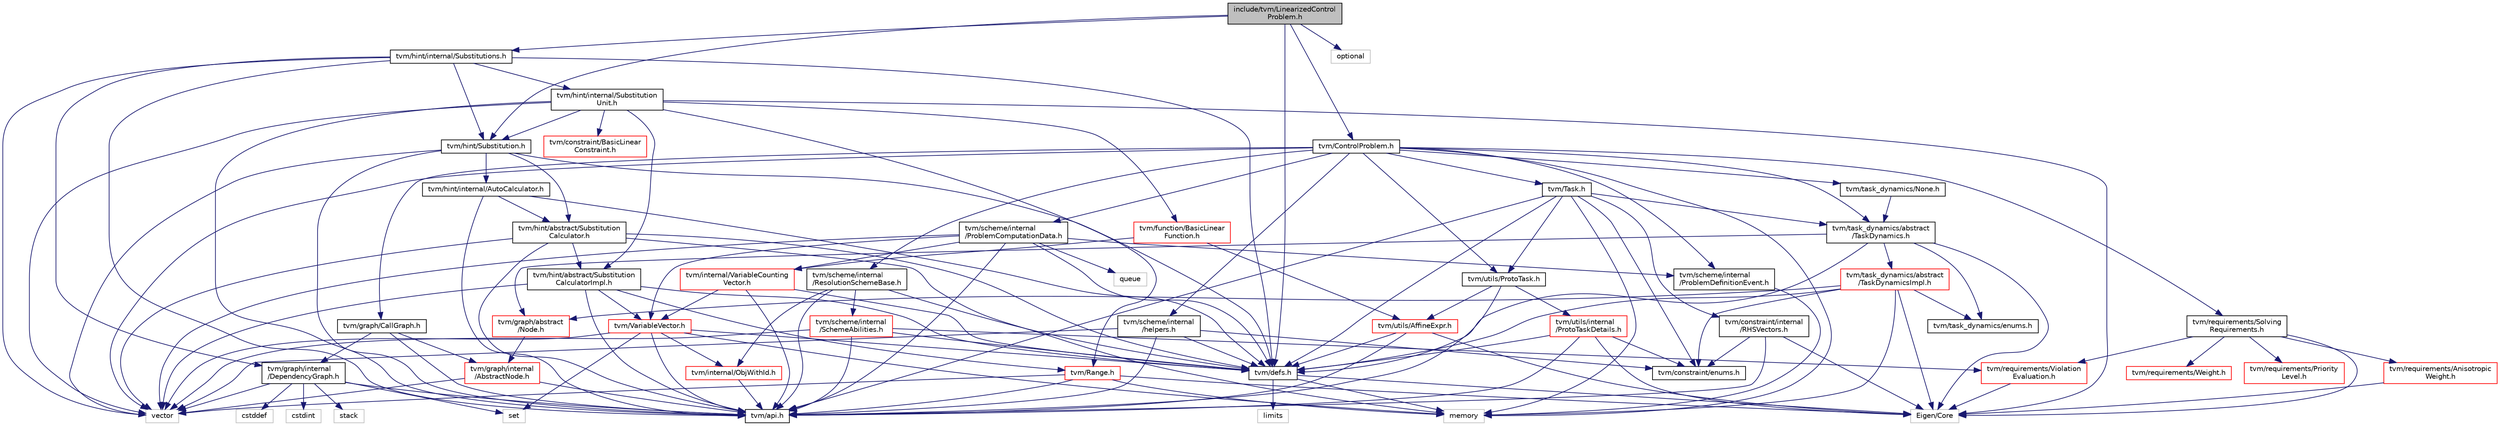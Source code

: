 digraph "include/tvm/LinearizedControlProblem.h"
{
  edge [fontname="Helvetica",fontsize="10",labelfontname="Helvetica",labelfontsize="10"];
  node [fontname="Helvetica",fontsize="10",shape=record];
  Node0 [label="include/tvm/LinearizedControl\lProblem.h",height=0.2,width=0.4,color="black", fillcolor="grey75", style="filled", fontcolor="black"];
  Node0 -> Node1 [color="midnightblue",fontsize="10",style="solid",fontname="Helvetica"];
  Node1 [label="tvm/defs.h",height=0.2,width=0.4,color="black", fillcolor="white", style="filled",URL="$defs_8h.html"];
  Node1 -> Node2 [color="midnightblue",fontsize="10",style="solid",fontname="Helvetica"];
  Node2 [label="limits",height=0.2,width=0.4,color="grey75", fillcolor="white", style="filled"];
  Node1 -> Node3 [color="midnightblue",fontsize="10",style="solid",fontname="Helvetica"];
  Node3 [label="memory",height=0.2,width=0.4,color="grey75", fillcolor="white", style="filled"];
  Node1 -> Node4 [color="midnightblue",fontsize="10",style="solid",fontname="Helvetica"];
  Node4 [label="Eigen/Core",height=0.2,width=0.4,color="grey75", fillcolor="white", style="filled"];
  Node0 -> Node5 [color="midnightblue",fontsize="10",style="solid",fontname="Helvetica"];
  Node5 [label="tvm/ControlProblem.h",height=0.2,width=0.4,color="black", fillcolor="white", style="filled",URL="$ControlProblem_8h.html"];
  Node5 -> Node6 [color="midnightblue",fontsize="10",style="solid",fontname="Helvetica"];
  Node6 [label="tvm/Task.h",height=0.2,width=0.4,color="black", fillcolor="white", style="filled",URL="$Task_8h.html"];
  Node6 -> Node7 [color="midnightblue",fontsize="10",style="solid",fontname="Helvetica"];
  Node7 [label="tvm/api.h",height=0.2,width=0.4,color="black", fillcolor="white", style="filled",URL="$api_8h.html"];
  Node6 -> Node1 [color="midnightblue",fontsize="10",style="solid",fontname="Helvetica"];
  Node6 -> Node8 [color="midnightblue",fontsize="10",style="solid",fontname="Helvetica"];
  Node8 [label="tvm/constraint/enums.h",height=0.2,width=0.4,color="black", fillcolor="white", style="filled",URL="$constraint_2enums_8h.html"];
  Node6 -> Node9 [color="midnightblue",fontsize="10",style="solid",fontname="Helvetica"];
  Node9 [label="tvm/constraint/internal\l/RHSVectors.h",height=0.2,width=0.4,color="black", fillcolor="white", style="filled",URL="$RHSVectors_8h.html"];
  Node9 -> Node7 [color="midnightblue",fontsize="10",style="solid",fontname="Helvetica"];
  Node9 -> Node8 [color="midnightblue",fontsize="10",style="solid",fontname="Helvetica"];
  Node9 -> Node4 [color="midnightblue",fontsize="10",style="solid",fontname="Helvetica"];
  Node6 -> Node10 [color="midnightblue",fontsize="10",style="solid",fontname="Helvetica"];
  Node10 [label="tvm/task_dynamics/abstract\l/TaskDynamics.h",height=0.2,width=0.4,color="black", fillcolor="white", style="filled",URL="$TaskDynamics_8h.html"];
  Node10 -> Node1 [color="midnightblue",fontsize="10",style="solid",fontname="Helvetica"];
  Node10 -> Node11 [color="midnightblue",fontsize="10",style="solid",fontname="Helvetica"];
  Node11 [label="tvm/graph/abstract\l/Node.h",height=0.2,width=0.4,color="red", fillcolor="white", style="filled",URL="$Node_8h.html"];
  Node11 -> Node12 [color="midnightblue",fontsize="10",style="solid",fontname="Helvetica"];
  Node12 [label="tvm/graph/internal\l/AbstractNode.h",height=0.2,width=0.4,color="red", fillcolor="white", style="filled",URL="$AbstractNode_8h.html"];
  Node12 -> Node7 [color="midnightblue",fontsize="10",style="solid",fontname="Helvetica"];
  Node12 -> Node23 [color="midnightblue",fontsize="10",style="solid",fontname="Helvetica"];
  Node23 [label="vector",height=0.2,width=0.4,color="grey75", fillcolor="white", style="filled"];
  Node10 -> Node25 [color="midnightblue",fontsize="10",style="solid",fontname="Helvetica"];
  Node25 [label="tvm/task_dynamics/abstract\l/TaskDynamicsImpl.h",height=0.2,width=0.4,color="red", fillcolor="white", style="filled",URL="$TaskDynamicsImpl_8h.html"];
  Node25 -> Node1 [color="midnightblue",fontsize="10",style="solid",fontname="Helvetica"];
  Node25 -> Node8 [color="midnightblue",fontsize="10",style="solid",fontname="Helvetica"];
  Node25 -> Node11 [color="midnightblue",fontsize="10",style="solid",fontname="Helvetica"];
  Node25 -> Node26 [color="midnightblue",fontsize="10",style="solid",fontname="Helvetica"];
  Node26 [label="tvm/task_dynamics/enums.h",height=0.2,width=0.4,color="black", fillcolor="white", style="filled",URL="$task__dynamics_2enums_8h.html"];
  Node25 -> Node4 [color="midnightblue",fontsize="10",style="solid",fontname="Helvetica"];
  Node25 -> Node3 [color="midnightblue",fontsize="10",style="solid",fontname="Helvetica"];
  Node10 -> Node26 [color="midnightblue",fontsize="10",style="solid",fontname="Helvetica"];
  Node10 -> Node4 [color="midnightblue",fontsize="10",style="solid",fontname="Helvetica"];
  Node6 -> Node28 [color="midnightblue",fontsize="10",style="solid",fontname="Helvetica"];
  Node28 [label="tvm/utils/ProtoTask.h",height=0.2,width=0.4,color="black", fillcolor="white", style="filled",URL="$ProtoTask_8h.html"];
  Node28 -> Node7 [color="midnightblue",fontsize="10",style="solid",fontname="Helvetica"];
  Node28 -> Node29 [color="midnightblue",fontsize="10",style="solid",fontname="Helvetica"];
  Node29 [label="tvm/utils/AffineExpr.h",height=0.2,width=0.4,color="red", fillcolor="white", style="filled",URL="$AffineExpr_8h.html"];
  Node29 -> Node7 [color="midnightblue",fontsize="10",style="solid",fontname="Helvetica"];
  Node29 -> Node1 [color="midnightblue",fontsize="10",style="solid",fontname="Helvetica"];
  Node29 -> Node4 [color="midnightblue",fontsize="10",style="solid",fontname="Helvetica"];
  Node28 -> Node42 [color="midnightblue",fontsize="10",style="solid",fontname="Helvetica"];
  Node42 [label="tvm/utils/internal\l/ProtoTaskDetails.h",height=0.2,width=0.4,color="red", fillcolor="white", style="filled",URL="$ProtoTaskDetails_8h.html"];
  Node42 -> Node7 [color="midnightblue",fontsize="10",style="solid",fontname="Helvetica"];
  Node42 -> Node1 [color="midnightblue",fontsize="10",style="solid",fontname="Helvetica"];
  Node42 -> Node8 [color="midnightblue",fontsize="10",style="solid",fontname="Helvetica"];
  Node42 -> Node4 [color="midnightblue",fontsize="10",style="solid",fontname="Helvetica"];
  Node6 -> Node3 [color="midnightblue",fontsize="10",style="solid",fontname="Helvetica"];
  Node5 -> Node60 [color="midnightblue",fontsize="10",style="solid",fontname="Helvetica"];
  Node60 [label="tvm/graph/CallGraph.h",height=0.2,width=0.4,color="black", fillcolor="white", style="filled",URL="$CallGraph_8h.html"];
  Node60 -> Node7 [color="midnightblue",fontsize="10",style="solid",fontname="Helvetica"];
  Node60 -> Node12 [color="midnightblue",fontsize="10",style="solid",fontname="Helvetica"];
  Node60 -> Node61 [color="midnightblue",fontsize="10",style="solid",fontname="Helvetica"];
  Node61 [label="tvm/graph/internal\l/DependencyGraph.h",height=0.2,width=0.4,color="black", fillcolor="white", style="filled",URL="$DependencyGraph_8h.html"];
  Node61 -> Node7 [color="midnightblue",fontsize="10",style="solid",fontname="Helvetica"];
  Node61 -> Node62 [color="midnightblue",fontsize="10",style="solid",fontname="Helvetica"];
  Node62 [label="cstddef",height=0.2,width=0.4,color="grey75", fillcolor="white", style="filled"];
  Node61 -> Node63 [color="midnightblue",fontsize="10",style="solid",fontname="Helvetica"];
  Node63 [label="cstdint",height=0.2,width=0.4,color="grey75", fillcolor="white", style="filled"];
  Node61 -> Node17 [color="midnightblue",fontsize="10",style="solid",fontname="Helvetica"];
  Node17 [label="set",height=0.2,width=0.4,color="grey75", fillcolor="white", style="filled"];
  Node61 -> Node64 [color="midnightblue",fontsize="10",style="solid",fontname="Helvetica"];
  Node64 [label="stack",height=0.2,width=0.4,color="grey75", fillcolor="white", style="filled"];
  Node61 -> Node23 [color="midnightblue",fontsize="10",style="solid",fontname="Helvetica"];
  Node5 -> Node65 [color="midnightblue",fontsize="10",style="solid",fontname="Helvetica"];
  Node65 [label="tvm/requirements/Solving\lRequirements.h",height=0.2,width=0.4,color="black", fillcolor="white", style="filled",URL="$SolvingRequirements_8h.html"];
  Node65 -> Node66 [color="midnightblue",fontsize="10",style="solid",fontname="Helvetica"];
  Node66 [label="tvm/requirements/Anisotropic\lWeight.h",height=0.2,width=0.4,color="red", fillcolor="white", style="filled",URL="$AnisotropicWeight_8h.html"];
  Node66 -> Node4 [color="midnightblue",fontsize="10",style="solid",fontname="Helvetica"];
  Node65 -> Node73 [color="midnightblue",fontsize="10",style="solid",fontname="Helvetica"];
  Node73 [label="tvm/requirements/Priority\lLevel.h",height=0.2,width=0.4,color="red", fillcolor="white", style="filled",URL="$PriorityLevel_8h.html"];
  Node65 -> Node74 [color="midnightblue",fontsize="10",style="solid",fontname="Helvetica"];
  Node74 [label="tvm/requirements/Violation\lEvaluation.h",height=0.2,width=0.4,color="red", fillcolor="white", style="filled",URL="$ViolationEvaluation_8h.html"];
  Node74 -> Node4 [color="midnightblue",fontsize="10",style="solid",fontname="Helvetica"];
  Node65 -> Node75 [color="midnightblue",fontsize="10",style="solid",fontname="Helvetica"];
  Node75 [label="tvm/requirements/Weight.h",height=0.2,width=0.4,color="red", fillcolor="white", style="filled",URL="$Weight_8h.html"];
  Node65 -> Node4 [color="midnightblue",fontsize="10",style="solid",fontname="Helvetica"];
  Node5 -> Node76 [color="midnightblue",fontsize="10",style="solid",fontname="Helvetica"];
  Node76 [label="tvm/scheme/internal\l/ProblemComputationData.h",height=0.2,width=0.4,color="black", fillcolor="white", style="filled",URL="$ProblemComputationData_8h.html"];
  Node76 -> Node7 [color="midnightblue",fontsize="10",style="solid",fontname="Helvetica"];
  Node76 -> Node1 [color="midnightblue",fontsize="10",style="solid",fontname="Helvetica"];
  Node76 -> Node48 [color="midnightblue",fontsize="10",style="solid",fontname="Helvetica"];
  Node48 [label="tvm/VariableVector.h",height=0.2,width=0.4,color="red", fillcolor="white", style="filled",URL="$VariableVector_8h.html"];
  Node48 -> Node7 [color="midnightblue",fontsize="10",style="solid",fontname="Helvetica"];
  Node48 -> Node1 [color="midnightblue",fontsize="10",style="solid",fontname="Helvetica"];
  Node48 -> Node34 [color="midnightblue",fontsize="10",style="solid",fontname="Helvetica"];
  Node34 [label="tvm/internal/ObjWithId.h",height=0.2,width=0.4,color="red", fillcolor="white", style="filled",URL="$ObjWithId_8h.html"];
  Node34 -> Node7 [color="midnightblue",fontsize="10",style="solid",fontname="Helvetica"];
  Node48 -> Node3 [color="midnightblue",fontsize="10",style="solid",fontname="Helvetica"];
  Node48 -> Node17 [color="midnightblue",fontsize="10",style="solid",fontname="Helvetica"];
  Node48 -> Node23 [color="midnightblue",fontsize="10",style="solid",fontname="Helvetica"];
  Node76 -> Node57 [color="midnightblue",fontsize="10",style="solid",fontname="Helvetica"];
  Node57 [label="tvm/internal/VariableCounting\lVector.h",height=0.2,width=0.4,color="red", fillcolor="white", style="filled",URL="$VariableCountingVector_8h.html"];
  Node57 -> Node7 [color="midnightblue",fontsize="10",style="solid",fontname="Helvetica"];
  Node57 -> Node1 [color="midnightblue",fontsize="10",style="solid",fontname="Helvetica"];
  Node57 -> Node48 [color="midnightblue",fontsize="10",style="solid",fontname="Helvetica"];
  Node76 -> Node77 [color="midnightblue",fontsize="10",style="solid",fontname="Helvetica"];
  Node77 [label="tvm/scheme/internal\l/ProblemDefinitionEvent.h",height=0.2,width=0.4,color="black", fillcolor="white", style="filled",URL="$ProblemDefinitionEvent_8h.html"];
  Node77 -> Node3 [color="midnightblue",fontsize="10",style="solid",fontname="Helvetica"];
  Node76 -> Node78 [color="midnightblue",fontsize="10",style="solid",fontname="Helvetica"];
  Node78 [label="queue",height=0.2,width=0.4,color="grey75", fillcolor="white", style="filled"];
  Node76 -> Node23 [color="midnightblue",fontsize="10",style="solid",fontname="Helvetica"];
  Node5 -> Node77 [color="midnightblue",fontsize="10",style="solid",fontname="Helvetica"];
  Node5 -> Node79 [color="midnightblue",fontsize="10",style="solid",fontname="Helvetica"];
  Node79 [label="tvm/scheme/internal\l/ResolutionSchemeBase.h",height=0.2,width=0.4,color="black", fillcolor="white", style="filled",URL="$ResolutionSchemeBase_8h.html"];
  Node79 -> Node7 [color="midnightblue",fontsize="10",style="solid",fontname="Helvetica"];
  Node79 -> Node1 [color="midnightblue",fontsize="10",style="solid",fontname="Helvetica"];
  Node79 -> Node34 [color="midnightblue",fontsize="10",style="solid",fontname="Helvetica"];
  Node79 -> Node80 [color="midnightblue",fontsize="10",style="solid",fontname="Helvetica"];
  Node80 [label="tvm/scheme/internal\l/SchemeAbilities.h",height=0.2,width=0.4,color="red", fillcolor="white", style="filled",URL="$SchemeAbilities_8h.html"];
  Node80 -> Node7 [color="midnightblue",fontsize="10",style="solid",fontname="Helvetica"];
  Node80 -> Node1 [color="midnightblue",fontsize="10",style="solid",fontname="Helvetica"];
  Node80 -> Node74 [color="midnightblue",fontsize="10",style="solid",fontname="Helvetica"];
  Node80 -> Node23 [color="midnightblue",fontsize="10",style="solid",fontname="Helvetica"];
  Node5 -> Node86 [color="midnightblue",fontsize="10",style="solid",fontname="Helvetica"];
  Node86 [label="tvm/scheme/internal\l/helpers.h",height=0.2,width=0.4,color="black", fillcolor="white", style="filled",URL="$helpers_8h.html"];
  Node86 -> Node7 [color="midnightblue",fontsize="10",style="solid",fontname="Helvetica"];
  Node86 -> Node1 [color="midnightblue",fontsize="10",style="solid",fontname="Helvetica"];
  Node86 -> Node8 [color="midnightblue",fontsize="10",style="solid",fontname="Helvetica"];
  Node86 -> Node23 [color="midnightblue",fontsize="10",style="solid",fontname="Helvetica"];
  Node5 -> Node87 [color="midnightblue",fontsize="10",style="solid",fontname="Helvetica"];
  Node87 [label="tvm/task_dynamics/None.h",height=0.2,width=0.4,color="black", fillcolor="white", style="filled",URL="$None_8h.html"];
  Node87 -> Node10 [color="midnightblue",fontsize="10",style="solid",fontname="Helvetica"];
  Node5 -> Node10 [color="midnightblue",fontsize="10",style="solid",fontname="Helvetica"];
  Node5 -> Node28 [color="midnightblue",fontsize="10",style="solid",fontname="Helvetica"];
  Node5 -> Node3 [color="midnightblue",fontsize="10",style="solid",fontname="Helvetica"];
  Node5 -> Node23 [color="midnightblue",fontsize="10",style="solid",fontname="Helvetica"];
  Node0 -> Node88 [color="midnightblue",fontsize="10",style="solid",fontname="Helvetica"];
  Node88 [label="tvm/hint/Substitution.h",height=0.2,width=0.4,color="black", fillcolor="white", style="filled",URL="$Substitution_8h.html"];
  Node88 -> Node7 [color="midnightblue",fontsize="10",style="solid",fontname="Helvetica"];
  Node88 -> Node1 [color="midnightblue",fontsize="10",style="solid",fontname="Helvetica"];
  Node88 -> Node89 [color="midnightblue",fontsize="10",style="solid",fontname="Helvetica"];
  Node89 [label="tvm/hint/abstract/Substitution\lCalculator.h",height=0.2,width=0.4,color="black", fillcolor="white", style="filled",URL="$SubstitutionCalculator_8h.html"];
  Node89 -> Node7 [color="midnightblue",fontsize="10",style="solid",fontname="Helvetica"];
  Node89 -> Node1 [color="midnightblue",fontsize="10",style="solid",fontname="Helvetica"];
  Node89 -> Node90 [color="midnightblue",fontsize="10",style="solid",fontname="Helvetica"];
  Node90 [label="tvm/hint/abstract/Substitution\lCalculatorImpl.h",height=0.2,width=0.4,color="black", fillcolor="white", style="filled",URL="$SubstitutionCalculatorImpl_8h.html"];
  Node90 -> Node7 [color="midnightblue",fontsize="10",style="solid",fontname="Helvetica"];
  Node90 -> Node1 [color="midnightblue",fontsize="10",style="solid",fontname="Helvetica"];
  Node90 -> Node31 [color="midnightblue",fontsize="10",style="solid",fontname="Helvetica"];
  Node31 [label="tvm/Range.h",height=0.2,width=0.4,color="red", fillcolor="white", style="filled",URL="$Range_8h.html"];
  Node31 -> Node7 [color="midnightblue",fontsize="10",style="solid",fontname="Helvetica"];
  Node31 -> Node4 [color="midnightblue",fontsize="10",style="solid",fontname="Helvetica"];
  Node31 -> Node3 [color="midnightblue",fontsize="10",style="solid",fontname="Helvetica"];
  Node31 -> Node23 [color="midnightblue",fontsize="10",style="solid",fontname="Helvetica"];
  Node90 -> Node48 [color="midnightblue",fontsize="10",style="solid",fontname="Helvetica"];
  Node90 -> Node23 [color="midnightblue",fontsize="10",style="solid",fontname="Helvetica"];
  Node89 -> Node3 [color="midnightblue",fontsize="10",style="solid",fontname="Helvetica"];
  Node89 -> Node23 [color="midnightblue",fontsize="10",style="solid",fontname="Helvetica"];
  Node88 -> Node91 [color="midnightblue",fontsize="10",style="solid",fontname="Helvetica"];
  Node91 [label="tvm/hint/internal/AutoCalculator.h",height=0.2,width=0.4,color="black", fillcolor="white", style="filled",URL="$AutoCalculator_8h.html"];
  Node91 -> Node7 [color="midnightblue",fontsize="10",style="solid",fontname="Helvetica"];
  Node91 -> Node1 [color="midnightblue",fontsize="10",style="solid",fontname="Helvetica"];
  Node91 -> Node89 [color="midnightblue",fontsize="10",style="solid",fontname="Helvetica"];
  Node88 -> Node23 [color="midnightblue",fontsize="10",style="solid",fontname="Helvetica"];
  Node0 -> Node92 [color="midnightblue",fontsize="10",style="solid",fontname="Helvetica"];
  Node92 [label="tvm/hint/internal/Substitutions.h",height=0.2,width=0.4,color="black", fillcolor="white", style="filled",URL="$Substitutions_8h.html"];
  Node92 -> Node7 [color="midnightblue",fontsize="10",style="solid",fontname="Helvetica"];
  Node92 -> Node1 [color="midnightblue",fontsize="10",style="solid",fontname="Helvetica"];
  Node92 -> Node61 [color="midnightblue",fontsize="10",style="solid",fontname="Helvetica"];
  Node92 -> Node88 [color="midnightblue",fontsize="10",style="solid",fontname="Helvetica"];
  Node92 -> Node93 [color="midnightblue",fontsize="10",style="solid",fontname="Helvetica"];
  Node93 [label="tvm/hint/internal/Substitution\lUnit.h",height=0.2,width=0.4,color="black", fillcolor="white", style="filled",URL="$SubstitutionUnit_8h.html"];
  Node93 -> Node7 [color="midnightblue",fontsize="10",style="solid",fontname="Helvetica"];
  Node93 -> Node31 [color="midnightblue",fontsize="10",style="solid",fontname="Helvetica"];
  Node93 -> Node94 [color="midnightblue",fontsize="10",style="solid",fontname="Helvetica"];
  Node94 [label="tvm/constraint/BasicLinear\lConstraint.h",height=0.2,width=0.4,color="red", fillcolor="white", style="filled",URL="$BasicLinearConstraint_8h.html"];
  Node93 -> Node44 [color="midnightblue",fontsize="10",style="solid",fontname="Helvetica"];
  Node44 [label="tvm/function/BasicLinear\lFunction.h",height=0.2,width=0.4,color="red", fillcolor="white", style="filled",URL="$BasicLinearFunction_8h.html"];
  Node44 -> Node57 [color="midnightblue",fontsize="10",style="solid",fontname="Helvetica"];
  Node44 -> Node29 [color="midnightblue",fontsize="10",style="solid",fontname="Helvetica"];
  Node93 -> Node88 [color="midnightblue",fontsize="10",style="solid",fontname="Helvetica"];
  Node93 -> Node90 [color="midnightblue",fontsize="10",style="solid",fontname="Helvetica"];
  Node93 -> Node4 [color="midnightblue",fontsize="10",style="solid",fontname="Helvetica"];
  Node93 -> Node23 [color="midnightblue",fontsize="10",style="solid",fontname="Helvetica"];
  Node92 -> Node23 [color="midnightblue",fontsize="10",style="solid",fontname="Helvetica"];
  Node0 -> Node96 [color="midnightblue",fontsize="10",style="solid",fontname="Helvetica"];
  Node96 [label="optional",height=0.2,width=0.4,color="grey75", fillcolor="white", style="filled"];
}
